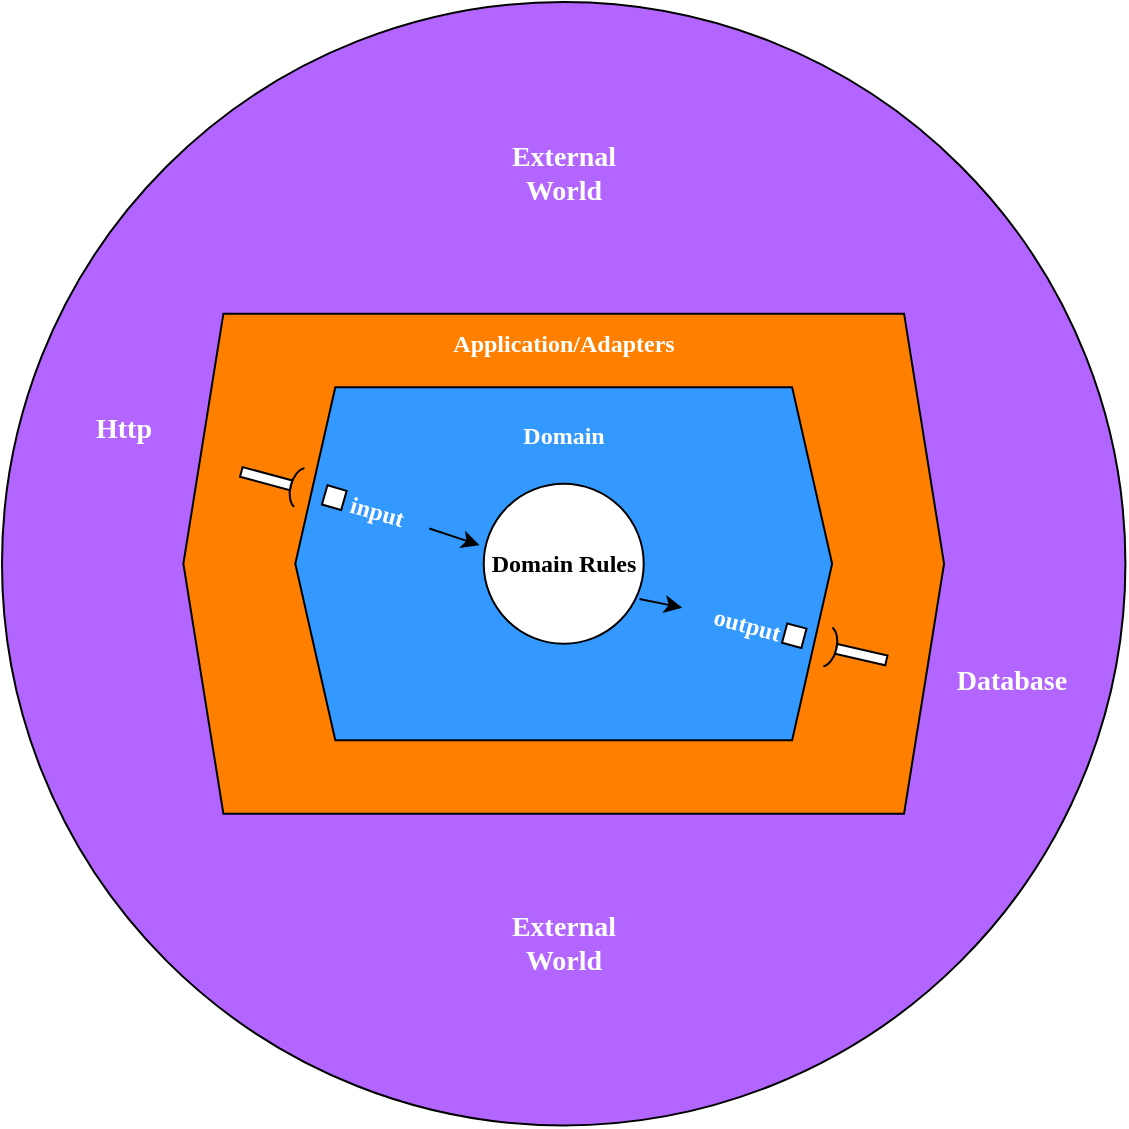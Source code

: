 <mxfile version="20.5.3" type="device"><diagram id="n82wr6HyWtuxYF5H4FkH" name="hex-arch"><mxGraphModel dx="2214" dy="1181" grid="1" gridSize="10" guides="1" tooltips="1" connect="1" arrows="1" fold="1" page="1" pageScale="1" pageWidth="827" pageHeight="1169" math="0" shadow="0"><root><mxCell id="0"/><mxCell id="1" parent="0"/><mxCell id="J82R_KNUIGllpc8dS4SY-16" value="" style="ellipse;whiteSpace=wrap;html=1;aspect=fixed;fillColor=#B266FF;" vertex="1" parent="1"><mxGeometry x="133" y="304" width="561.71" height="561.71" as="geometry"/></mxCell><mxCell id="J82R_KNUIGllpc8dS4SY-14" value="" style="shape=hexagon;perimeter=hexagonPerimeter2;whiteSpace=wrap;html=1;fixedSize=1;aspect=fixed;fillColor=#FF8000;fontFamily=Lucida Console;fontStyle=1" vertex="1" parent="1"><mxGeometry x="223.69" y="459.85" width="380.34" height="250" as="geometry"/></mxCell><mxCell id="J82R_KNUIGllpc8dS4SY-2" value="" style="shape=hexagon;perimeter=hexagonPerimeter2;whiteSpace=wrap;html=1;fixedSize=1;aspect=fixed;fontFamily=Lucida Console;fillColor=#3399FF;" vertex="1" parent="1"><mxGeometry x="279.65" y="496.64" width="268.42" height="176.43" as="geometry"/></mxCell><mxCell id="J82R_KNUIGllpc8dS4SY-11" style="rounded=0;orthogonalLoop=1;jettySize=auto;html=1;fontFamily=Lucida Console;" edge="1" parent="1"><mxGeometry relative="1" as="geometry"><mxPoint x="346.662" y="567.253" as="sourcePoint"/><mxPoint x="371.788" y="575.582" as="targetPoint"/></mxGeometry></mxCell><mxCell id="J82R_KNUIGllpc8dS4SY-3" value="input" style="fontStyle=1;labelPosition=right;verticalLabelPosition=middle;align=left;verticalAlign=middle;spacingLeft=2;rotation=16;fontFamily=Lucida Console;fontColor=#FFFFFF;" vertex="1" parent="1"><mxGeometry x="294.15" y="546.85" width="10" height="10" as="geometry"/></mxCell><mxCell id="J82R_KNUIGllpc8dS4SY-4" value="" style="pointerEvents=1;verticalLabelPosition=bottom;shadow=0;dashed=0;align=center;html=1;verticalAlign=top;shape=mxgraph.electrical.miscellaneous.adapter;rotation=15;fontFamily=Lucida Console;" vertex="1" parent="1"><mxGeometry x="252.15" y="532.85" width="30" height="20" as="geometry"/></mxCell><mxCell id="J82R_KNUIGllpc8dS4SY-8" value="output" style="fontStyle=1;labelPosition=left;verticalLabelPosition=middle;align=right;verticalAlign=middle;spacingLeft=2;rotation=15;fontFamily=Lucida Console;fontColor=#FFFFFF;" vertex="1" parent="1"><mxGeometry x="524.15" y="615.85" width="10" height="10" as="geometry"/></mxCell><mxCell id="J82R_KNUIGllpc8dS4SY-9" value="" style="pointerEvents=1;verticalLabelPosition=bottom;shadow=0;dashed=0;align=center;html=1;verticalAlign=top;shape=mxgraph.electrical.miscellaneous.adapter;rotation=193;fontFamily=Lucida Console;" vertex="1" parent="1"><mxGeometry x="545.57" y="619.85" width="30" height="20" as="geometry"/></mxCell><mxCell id="J82R_KNUIGllpc8dS4SY-12" style="edgeStyle=none;rounded=0;orthogonalLoop=1;jettySize=auto;html=1;fontFamily=Lucida Console;exitX=0.974;exitY=0.72;exitDx=0;exitDy=0;exitPerimeter=0;strokeWidth=1;endSize=6;startSize=6;jumpSize=6;" edge="1" parent="1"><mxGeometry relative="1" as="geometry"><mxPoint x="451.78" y="602.45" as="sourcePoint"/><mxPoint x="473.15" y="606.85" as="targetPoint"/></mxGeometry></mxCell><mxCell id="J82R_KNUIGllpc8dS4SY-10" value="Domain Rules" style="ellipse;whiteSpace=wrap;html=1;aspect=fixed;fontFamily=Lucida Console;fontStyle=1" vertex="1" parent="1"><mxGeometry x="373.86" y="544.85" width="80" height="80" as="geometry"/></mxCell><mxCell id="J82R_KNUIGllpc8dS4SY-13" value="Domain" style="text;html=1;strokeColor=none;fillColor=none;align=center;verticalAlign=middle;whiteSpace=wrap;rounded=0;fontFamily=Lucida Console;fontStyle=1;fontColor=#FFFFFF;" vertex="1" parent="1"><mxGeometry x="379.86" y="505.85" width="68" height="30" as="geometry"/></mxCell><mxCell id="J82R_KNUIGllpc8dS4SY-15" value="Application/Adapters" style="text;html=1;strokeColor=none;fillColor=none;align=center;verticalAlign=middle;whiteSpace=wrap;rounded=0;fontFamily=Lucida Console;fontStyle=1;fontColor=#FFFFFF;" vertex="1" parent="1"><mxGeometry x="334.1" y="459.85" width="159.51" height="30" as="geometry"/></mxCell><mxCell id="J82R_KNUIGllpc8dS4SY-17" value="External World" style="text;html=1;strokeColor=none;fillColor=none;align=center;verticalAlign=middle;whiteSpace=wrap;rounded=0;fontFamily=Lucida Console;fontStyle=1;fontColor=#FFFFFF;fontSize=14;" vertex="1" parent="1"><mxGeometry x="383.86" y="374.85" width="60" height="30" as="geometry"/></mxCell><mxCell id="J82R_KNUIGllpc8dS4SY-18" value="Http" style="text;html=1;strokeColor=none;fillColor=none;align=center;verticalAlign=middle;whiteSpace=wrap;rounded=0;fontFamily=Lucida Console;fontStyle=1;fontColor=#FFFFFF;fontSize=14;" vertex="1" parent="1"><mxGeometry x="163.69" y="502.85" width="60" height="30" as="geometry"/></mxCell><mxCell id="J82R_KNUIGllpc8dS4SY-19" value="Database" style="text;html=1;strokeColor=none;fillColor=none;align=center;verticalAlign=middle;whiteSpace=wrap;rounded=0;fontFamily=Lucida Console;fontStyle=1;fontColor=#FFFFFF;fontSize=14;" vertex="1" parent="1"><mxGeometry x="608.03" y="628.85" width="60" height="30" as="geometry"/></mxCell><mxCell id="J82R_KNUIGllpc8dS4SY-25" value="External World" style="text;html=1;strokeColor=none;fillColor=none;align=center;verticalAlign=middle;whiteSpace=wrap;rounded=0;fontFamily=Lucida Console;fontStyle=1;fontColor=#FFFFFF;fontSize=14;" vertex="1" parent="1"><mxGeometry x="383.86" y="759.85" width="60" height="30" as="geometry"/></mxCell></root></mxGraphModel></diagram></mxfile>